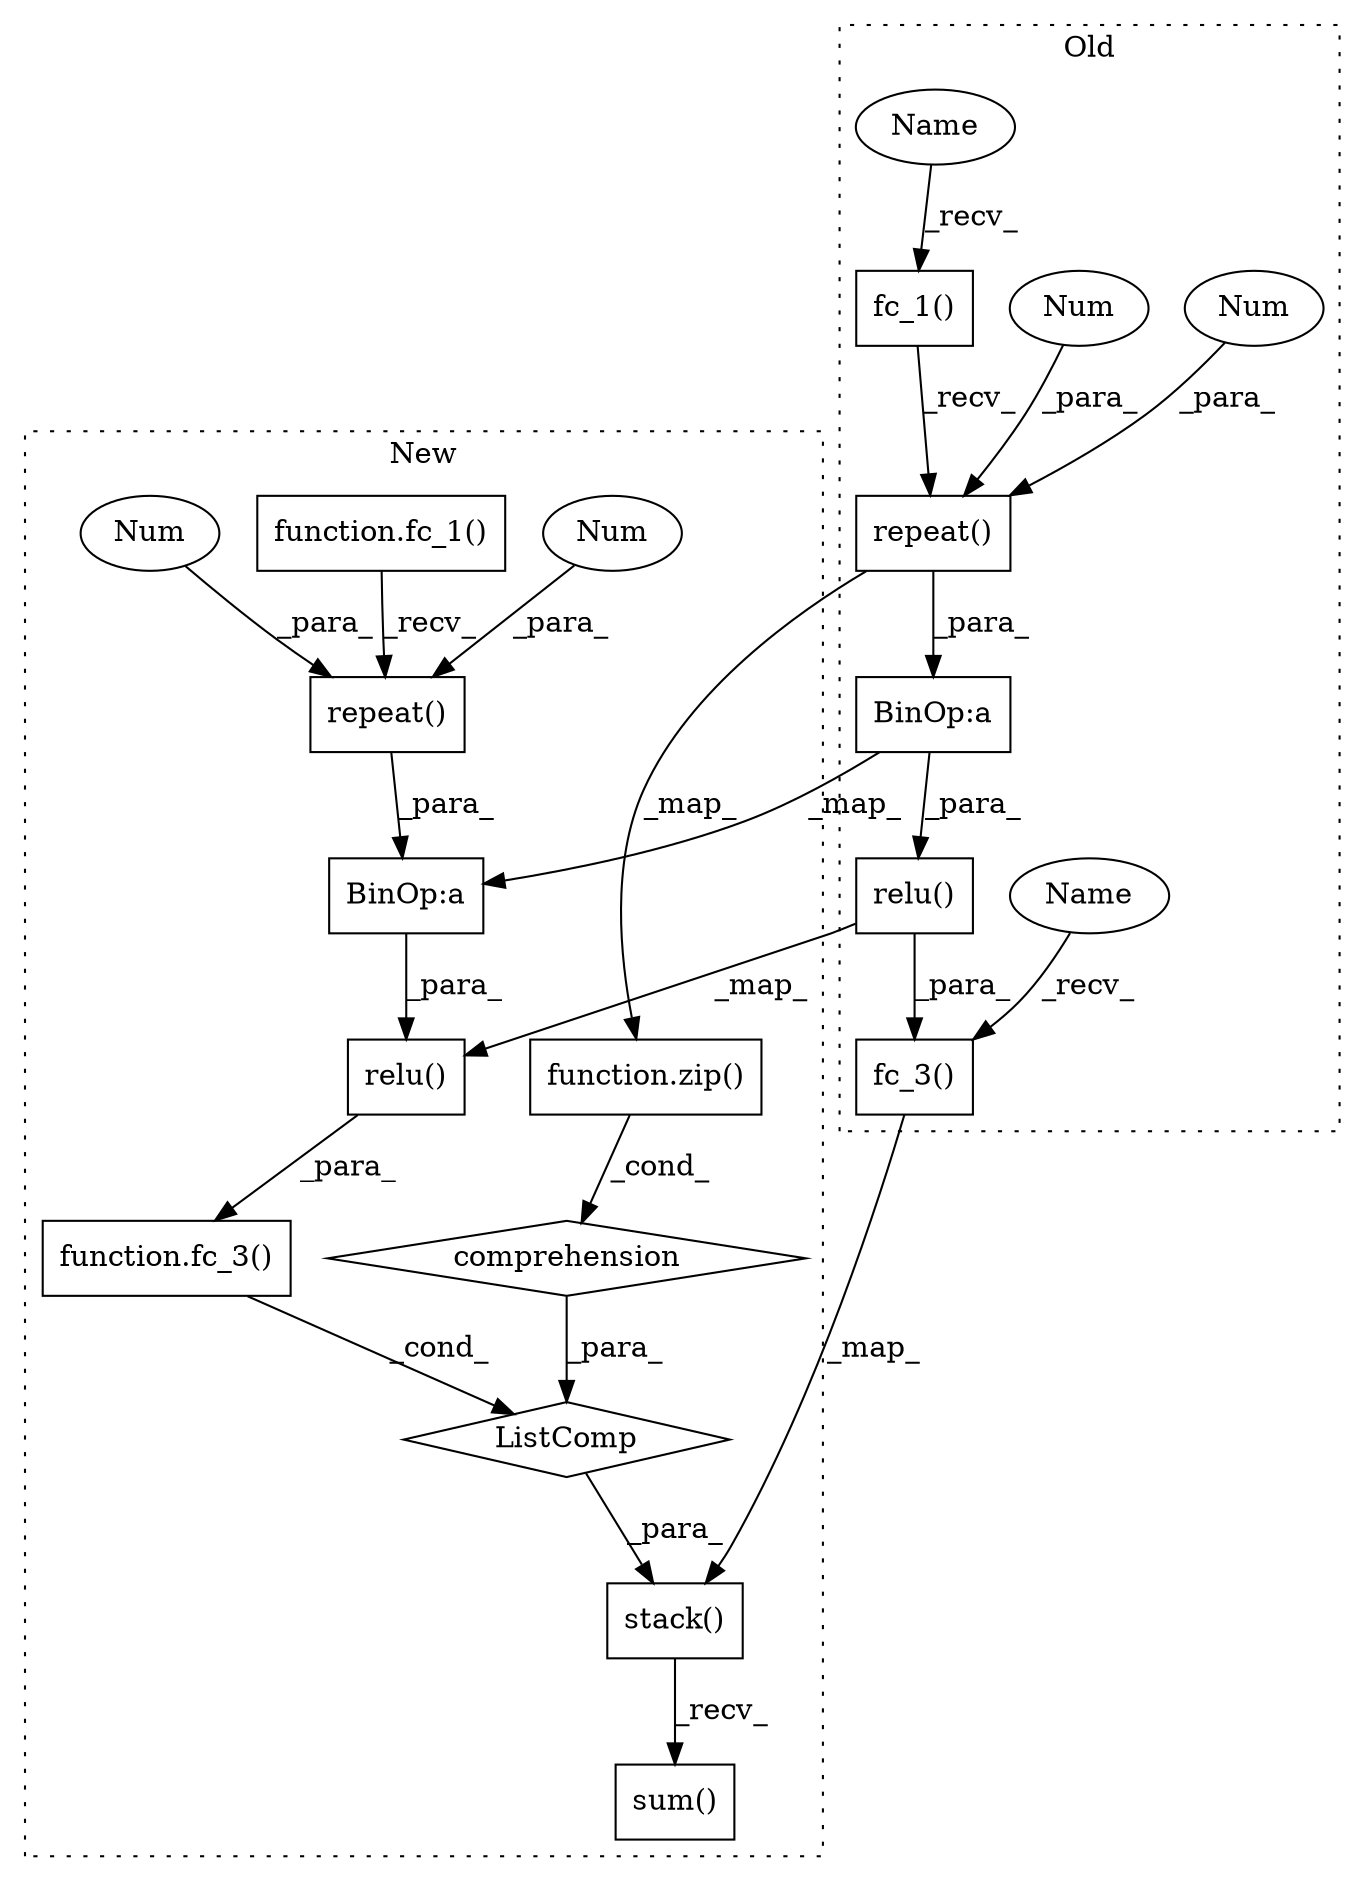 digraph G {
subgraph cluster0 {
1 [label="repeat()" a="75" s="10908,10950" l="29,1" shape="box"];
3 [label="fc_3()" a="75" s="10878,11013" l="10,1" shape="box"];
5 [label="relu()" a="75" s="10888,11003" l="20,10" shape="box"];
8 [label="BinOp:a" a="82" s="10951" l="15" shape="box"];
14 [label="Num" a="76" s="10946" l="1" shape="ellipse"];
15 [label="Num" a="76" s="10949" l="1" shape="ellipse"];
18 [label="fc_1()" a="75" s="10908,10928" l="10,1" shape="box"];
20 [label="Name" a="87" s="10878" l="4" shape="ellipse"];
21 [label="Name" a="87" s="10908" l="4" shape="ellipse"];
label = "Old";
style="dotted";
}
subgraph cluster1 {
2 [label="function.zip()" a="75" s="11499,11534" l="4,1" shape="box"];
4 [label="stack()" a="75" s="11321,11545" l="12,1" shape="box"];
6 [label="relu()" a="75" s="11352,11459" l="24,14" shape="box"];
7 [label="function.fc_1()" a="75" s="11376,11391" l="5,1" shape="box"];
9 [label="BinOp:a" a="82" s="11408" l="19" shape="box"];
10 [label="sum()" a="75" s="11321" l="236" shape="box"];
11 [label="ListComp" a="106" s="11333" l="212" shape="diamond"];
12 [label="function.fc_3()" a="75" s="11347,11473" l="5,1" shape="box"];
13 [label="repeat()" a="75" s="11376,11407" l="24,1" shape="box"];
16 [label="Num" a="76" s="11403" l="1" shape="ellipse"];
17 [label="Num" a="76" s="11406" l="1" shape="ellipse"];
19 [label="comprehension" a="45" s="11475" l="3" shape="diamond"];
label = "New";
style="dotted";
}
1 -> 2 [label="_map_"];
1 -> 8 [label="_para_"];
2 -> 19 [label="_cond_"];
3 -> 4 [label="_map_"];
4 -> 10 [label="_recv_"];
5 -> 6 [label="_map_"];
5 -> 3 [label="_para_"];
6 -> 12 [label="_para_"];
7 -> 13 [label="_recv_"];
8 -> 9 [label="_map_"];
8 -> 5 [label="_para_"];
9 -> 6 [label="_para_"];
11 -> 4 [label="_para_"];
12 -> 11 [label="_cond_"];
13 -> 9 [label="_para_"];
14 -> 1 [label="_para_"];
15 -> 1 [label="_para_"];
16 -> 13 [label="_para_"];
17 -> 13 [label="_para_"];
18 -> 1 [label="_recv_"];
19 -> 11 [label="_para_"];
20 -> 3 [label="_recv_"];
21 -> 18 [label="_recv_"];
}